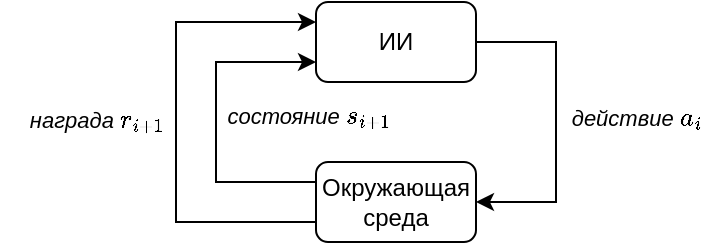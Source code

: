 <mxfile version="22.1.17" type="device">
  <diagram name="Страница — 1" id="rzgJM2US382S8b-jEZKC">
    <mxGraphModel dx="1510" dy="399" grid="1" gridSize="10" guides="1" tooltips="1" connect="1" arrows="1" fold="1" page="1" pageScale="1" pageWidth="827" pageHeight="1169" math="1" shadow="0">
      <root>
        <mxCell id="0" />
        <mxCell id="1" parent="0" />
        <mxCell id="Hq5S07D2jyYzf09JqqER-3" style="edgeStyle=orthogonalEdgeStyle;rounded=0;orthogonalLoop=1;jettySize=auto;html=1;entryX=1;entryY=0.5;entryDx=0;entryDy=0;exitX=1;exitY=0.5;exitDx=0;exitDy=0;" edge="1" parent="1" source="Hq5S07D2jyYzf09JqqER-1" target="Hq5S07D2jyYzf09JqqER-2">
          <mxGeometry relative="1" as="geometry">
            <Array as="points">
              <mxPoint x="270" y="50" />
              <mxPoint x="270" y="130" />
            </Array>
          </mxGeometry>
        </mxCell>
        <mxCell id="Hq5S07D2jyYzf09JqqER-4" value="&lt;i&gt;действие&lt;/i&gt; \(a_i\)" style="edgeLabel;html=1;align=center;verticalAlign=middle;resizable=0;points=[];" vertex="1" connectable="0" parent="Hq5S07D2jyYzf09JqqER-3">
          <mxGeometry x="-0.034" relative="1" as="geometry">
            <mxPoint x="40" as="offset" />
          </mxGeometry>
        </mxCell>
        <mxCell id="Hq5S07D2jyYzf09JqqER-1" value="ИИ" style="rounded=1;whiteSpace=wrap;html=1;" vertex="1" parent="1">
          <mxGeometry x="150" y="30" width="80" height="40" as="geometry" />
        </mxCell>
        <mxCell id="Hq5S07D2jyYzf09JqqER-7" style="edgeStyle=orthogonalEdgeStyle;rounded=0;orthogonalLoop=1;jettySize=auto;html=1;exitX=0;exitY=0.25;exitDx=0;exitDy=0;entryX=0;entryY=0.75;entryDx=0;entryDy=0;" edge="1" parent="1" source="Hq5S07D2jyYzf09JqqER-2" target="Hq5S07D2jyYzf09JqqER-1">
          <mxGeometry relative="1" as="geometry">
            <Array as="points">
              <mxPoint x="100" y="120" />
              <mxPoint x="100" y="60" />
            </Array>
          </mxGeometry>
        </mxCell>
        <mxCell id="Hq5S07D2jyYzf09JqqER-10" value="&lt;i&gt;состояние &lt;/i&gt;\(s_{i + 1}\)" style="edgeLabel;html=1;align=center;verticalAlign=middle;resizable=0;points=[];" vertex="1" connectable="0" parent="Hq5S07D2jyYzf09JqqER-7">
          <mxGeometry x="0.036" y="1" relative="1" as="geometry">
            <mxPoint x="47" as="offset" />
          </mxGeometry>
        </mxCell>
        <mxCell id="Hq5S07D2jyYzf09JqqER-8" style="edgeStyle=orthogonalEdgeStyle;rounded=0;orthogonalLoop=1;jettySize=auto;html=1;exitX=0;exitY=0.75;exitDx=0;exitDy=0;entryX=0;entryY=0.25;entryDx=0;entryDy=0;" edge="1" parent="1" source="Hq5S07D2jyYzf09JqqER-2" target="Hq5S07D2jyYzf09JqqER-1">
          <mxGeometry relative="1" as="geometry">
            <Array as="points">
              <mxPoint x="80" y="140" />
              <mxPoint x="80" y="40" />
            </Array>
          </mxGeometry>
        </mxCell>
        <mxCell id="Hq5S07D2jyYzf09JqqER-11" value="&lt;i&gt;награда&lt;/i&gt; \(r_{i + 1}\)" style="edgeLabel;html=1;align=center;verticalAlign=middle;resizable=0;points=[];" vertex="1" connectable="0" parent="Hq5S07D2jyYzf09JqqER-8">
          <mxGeometry x="0.007" y="1" relative="1" as="geometry">
            <mxPoint x="-39" as="offset" />
          </mxGeometry>
        </mxCell>
        <mxCell id="Hq5S07D2jyYzf09JqqER-2" value="Окружающая среда" style="rounded=1;whiteSpace=wrap;html=1;" vertex="1" parent="1">
          <mxGeometry x="150" y="110" width="80" height="40" as="geometry" />
        </mxCell>
      </root>
    </mxGraphModel>
  </diagram>
</mxfile>
